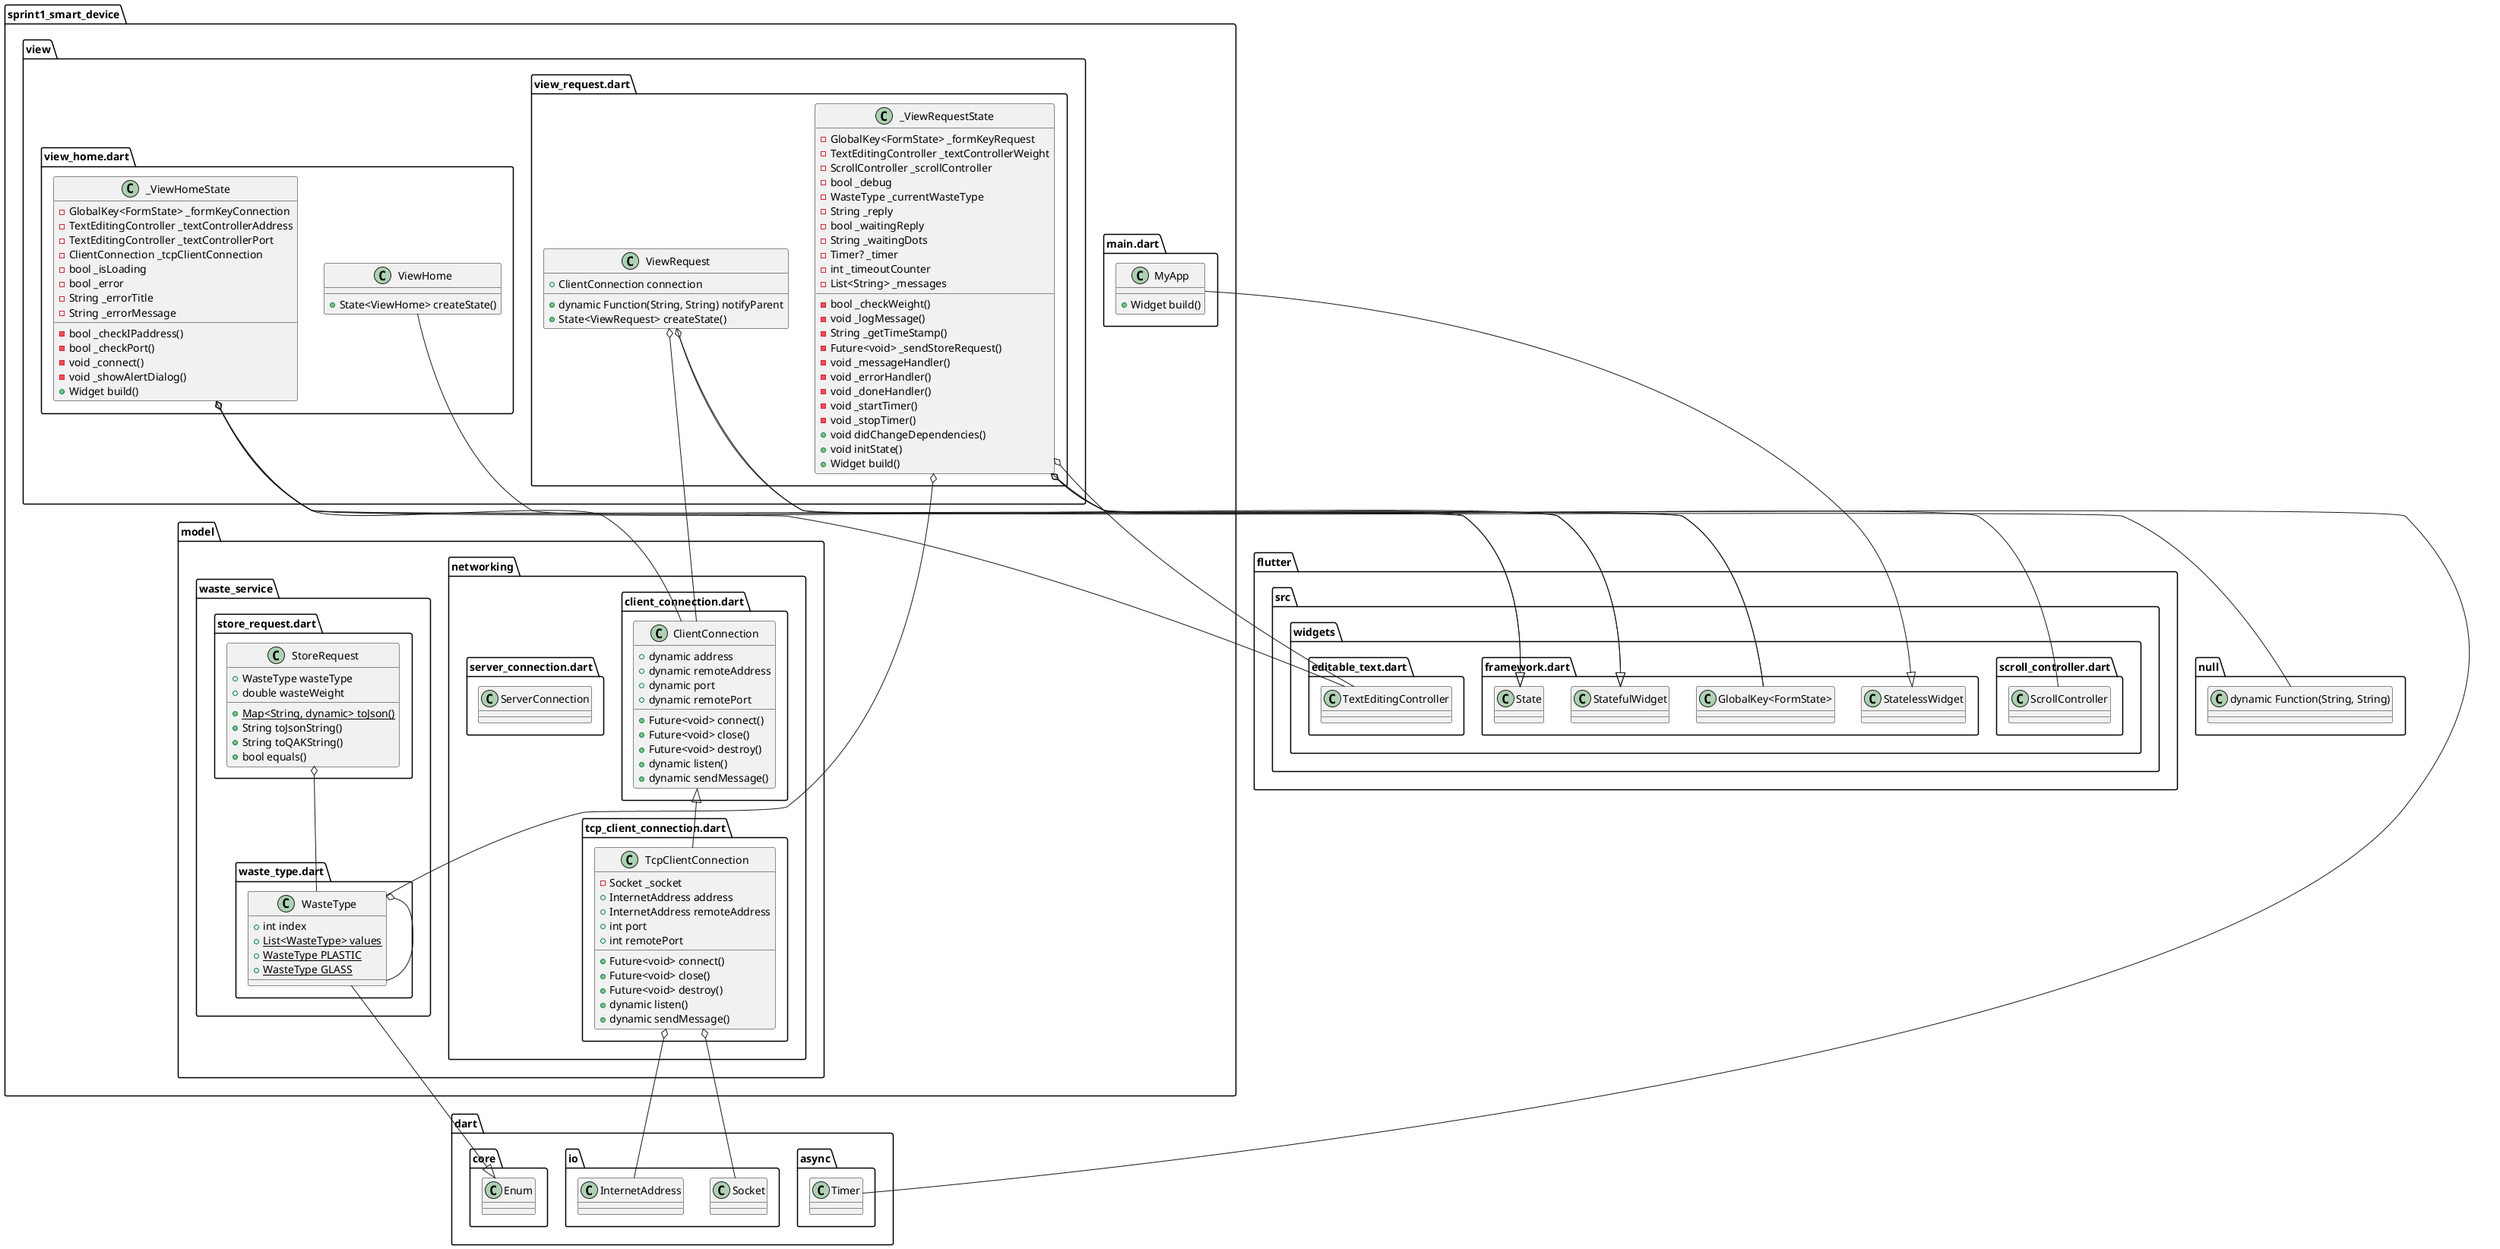 @startuml
set namespaceSeparator ::

class "sprint1_smart_device::main.dart::MyApp" {
  +Widget build()
}

"flutter::src::widgets::framework.dart::StatelessWidget" <|-- "sprint1_smart_device::main.dart::MyApp"

class "sprint1_smart_device::model::networking::client_connection.dart::ClientConnection" {
  +dynamic address
  +dynamic remoteAddress
  +dynamic port
  +dynamic remotePort
  +Future<void> connect()
  +Future<void> close()
  +Future<void> destroy()
  +dynamic listen()
  +dynamic sendMessage()
}

class "sprint1_smart_device::model::networking::server_connection.dart::ServerConnection" {
}

class "sprint1_smart_device::model::networking::tcp_client_connection.dart::TcpClientConnection" {
  -Socket _socket
  +InternetAddress address
  +InternetAddress remoteAddress
  +int port
  +int remotePort
  +Future<void> connect()
  +Future<void> close()
  +Future<void> destroy()
  +dynamic listen()
  +dynamic sendMessage()
}

"sprint1_smart_device::model::networking::tcp_client_connection.dart::TcpClientConnection" o-- "dart::io::Socket"
"sprint1_smart_device::model::networking::tcp_client_connection.dart::TcpClientConnection" o-- "dart::io::InternetAddress"
"sprint1_smart_device::model::networking::client_connection.dart::ClientConnection" <|-- "sprint1_smart_device::model::networking::tcp_client_connection.dart::TcpClientConnection"

class "sprint1_smart_device::model::waste_service::store_request.dart::StoreRequest" {
  +WasteType wasteType
  +double wasteWeight
  {static} +Map<String, dynamic> toJson()
  +String toJsonString()
  +String toQAKString()
  +bool equals()
}

"sprint1_smart_device::model::waste_service::store_request.dart::StoreRequest" o-- "sprint1_smart_device::model::waste_service::waste_type.dart::WasteType"

class "sprint1_smart_device::model::waste_service::waste_type.dart::WasteType" {
  +int index
  {static} +List<WasteType> values
  {static} +WasteType PLASTIC
  {static} +WasteType GLASS
}

"sprint1_smart_device::model::waste_service::waste_type.dart::WasteType" o-- "sprint1_smart_device::model::waste_service::waste_type.dart::WasteType"  
"dart::core::Enum" <|-- "sprint1_smart_device::model::waste_service::waste_type.dart::WasteType"

class "sprint1_smart_device::view::view_home.dart::ViewHome" {
  +State<ViewHome> createState()
}

"flutter::src::widgets::framework.dart::StatefulWidget" <|-- "sprint1_smart_device::view::view_home.dart::ViewHome"

class "sprint1_smart_device::view::view_home.dart::_ViewHomeState" {
  -GlobalKey<FormState> _formKeyConnection
  -TextEditingController _textControllerAddress
  -TextEditingController _textControllerPort
  -ClientConnection _tcpClientConnection
  -bool _isLoading
  -bool _error
  -String _errorTitle
  -String _errorMessage
  -bool _checkIPaddress()
  -bool _checkPort()
  -void _connect()
  -void _showAlertDialog()
  +Widget build()
}

"sprint1_smart_device::view::view_home.dart::_ViewHomeState" o-- "flutter::src::widgets::framework.dart::GlobalKey<FormState>"
"sprint1_smart_device::view::view_home.dart::_ViewHomeState" o-- "flutter::src::widgets::editable_text.dart::TextEditingController"
"sprint1_smart_device::view::view_home.dart::_ViewHomeState" o-- "sprint1_smart_device::model::networking::client_connection.dart::ClientConnection"   
"flutter::src::widgets::framework.dart::State" <|-- "sprint1_smart_device::view::view_home.dart::_ViewHomeState"

class "sprint1_smart_device::view::view_request.dart::ViewRequest" {
  +ClientConnection connection
  +dynamic Function(String, String) notifyParent
  +State<ViewRequest> createState()
}

"sprint1_smart_device::view::view_request.dart::ViewRequest" o-- "sprint1_smart_device::model::networking::client_connection.dart::ClientConnection"   
"sprint1_smart_device::view::view_request.dart::ViewRequest" o-- "null::dynamic Function(String, String)"
"flutter::src::widgets::framework.dart::StatefulWidget" <|-- "sprint1_smart_device::view::view_request.dart::ViewRequest"

class "sprint1_smart_device::view::view_request.dart::_ViewRequestState" {
  -GlobalKey<FormState> _formKeyRequest
  -TextEditingController _textControllerWeight
  -ScrollController _scrollController
  -bool _debug
  -WasteType _currentWasteType
  -String _reply
  -bool _waitingReply
  -String _waitingDots
  -Timer? _timer
  -int _timeoutCounter
  -List<String> _messages
  -bool _checkWeight()
  -void _logMessage()
  -String _getTimeStamp()
  -Future<void> _sendStoreRequest()
  -void _messageHandler()
  -void _errorHandler()
  -void _doneHandler()
  -void _startTimer()
  -void _stopTimer()
  +void didChangeDependencies()
  +void initState()
  +Widget build()
}

"sprint1_smart_device::view::view_request.dart::_ViewRequestState" o-- "flutter::src::widgets::framework.dart::GlobalKey<FormState>"
"sprint1_smart_device::view::view_request.dart::_ViewRequestState" o-- "flutter::src::widgets::editable_text.dart::TextEditingController"
"sprint1_smart_device::view::view_request.dart::_ViewRequestState" o-- "flutter::src::widgets::scroll_controller.dart::ScrollController"
"sprint1_smart_device::view::view_request.dart::_ViewRequestState" o-- "sprint1_smart_device::model::waste_service::waste_type.dart::WasteType"        
"sprint1_smart_device::view::view_request.dart::_ViewRequestState" o-- "dart::async::Timer"
"flutter::src::widgets::framework.dart::State" <|-- "sprint1_smart_device::view::view_request.dart::_ViewRequestState"


@enduml